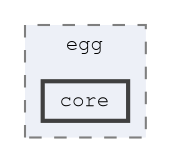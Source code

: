 digraph "source/egg/core"
{
 // LATEX_PDF_SIZE
  bgcolor="transparent";
  edge [fontname=FreeMono,fontsize=10,labelfontname=FreeMono,labelfontsize=10];
  node [fontname=FreeMono,fontsize=10,shape=box,height=0.2,width=0.4];
  compound=true
  subgraph clusterdir_dfa3dd376ef284b4fe91688c4c5b67ec {
    graph [ bgcolor="#edf0f7", pencolor="grey50", label="egg", fontname=FreeMono,fontsize=10 style="filled,dashed", URL="dir_dfa3dd376ef284b4fe91688c4c5b67ec.html",tooltip=""]
  dir_6b5970774031d87b0089cc8f859b8439 [label="core", fillcolor="#edf0f7", color="grey25", style="filled,bold", URL="dir_6b5970774031d87b0089cc8f859b8439.html",tooltip=""];
  }
}
